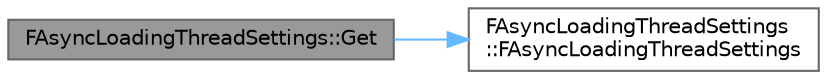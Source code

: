 digraph "FAsyncLoadingThreadSettings::Get"
{
 // INTERACTIVE_SVG=YES
 // LATEX_PDF_SIZE
  bgcolor="transparent";
  edge [fontname=Helvetica,fontsize=10,labelfontname=Helvetica,labelfontsize=10];
  node [fontname=Helvetica,fontsize=10,shape=box,height=0.2,width=0.4];
  rankdir="LR";
  Node1 [id="Node000001",label="FAsyncLoadingThreadSettings::Get",height=0.2,width=0.4,color="gray40", fillcolor="grey60", style="filled", fontcolor="black",tooltip="Gets the ALT settigns from ini (or command line)."];
  Node1 -> Node2 [id="edge1_Node000001_Node000002",color="steelblue1",style="solid",tooltip=" "];
  Node2 [id="Node000002",label="FAsyncLoadingThreadSettings\l::FAsyncLoadingThreadSettings",height=0.2,width=0.4,color="grey40", fillcolor="white", style="filled",URL="$dc/d64/structFAsyncLoadingThreadSettings.html#a2549afd6d665a5dabcd2241786549ee3",tooltip=" "];
}
